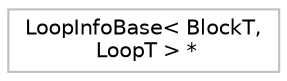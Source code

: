 digraph "Graphical Class Hierarchy"
{
 // LATEX_PDF_SIZE
  bgcolor="transparent";
  edge [fontname="Helvetica",fontsize="10",labelfontname="Helvetica",labelfontsize="10"];
  node [fontname="Helvetica",fontsize="10",shape=record];
  rankdir="LR";
  Node0 [label="LoopInfoBase\< BlockT,\l LoopT \> *",height=0.2,width=0.4,color="grey75",tooltip=" "];
}
